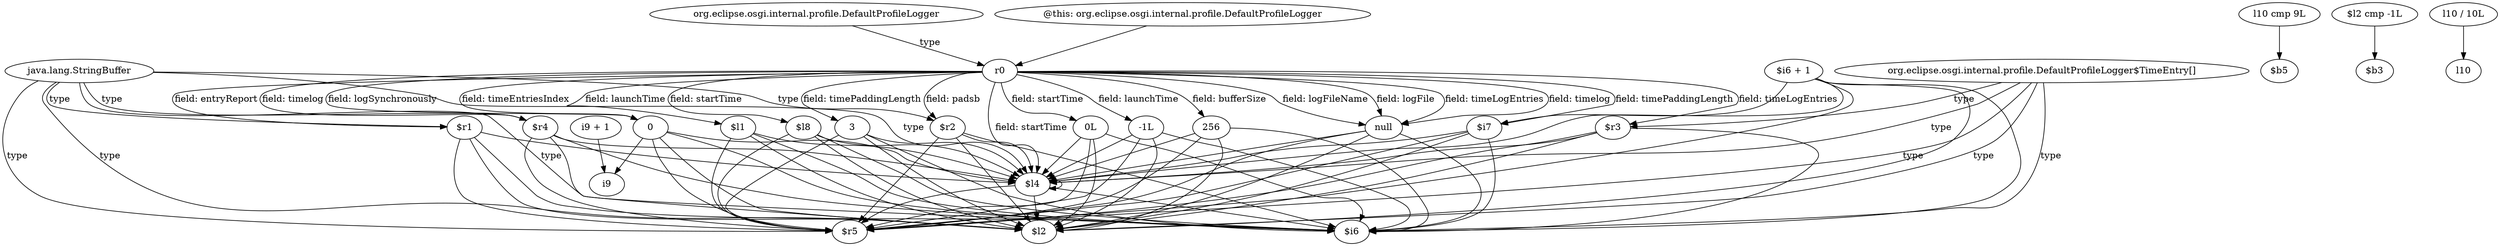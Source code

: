 digraph g {
0[label="null"]
1[label="$r5"]
0->1[label=""]
2[label="$r3"]
2->1[label=""]
3[label="$l2"]
0->3[label=""]
4[label="r0"]
5[label="$l4"]
4->5[label="field: startTime"]
6[label="$r2"]
6->3[label=""]
7[label="$r4"]
7->1[label=""]
8[label="$r1"]
8->1[label=""]
7->3[label=""]
9[label="$i6 + 1"]
9->3[label=""]
10[label="$l1"]
10->3[label=""]
5->5[label=""]
9->1[label=""]
11[label="$l8"]
4->11[label="field: startTime"]
12[label="0"]
12->3[label=""]
13[label="0L"]
13->3[label=""]
14[label="-1L"]
14->3[label=""]
15[label="256"]
15->3[label=""]
16[label="3"]
16->3[label=""]
11->5[label=""]
17[label="org.eclipse.osgi.internal.profile.DefaultProfileLogger"]
17->4[label="type"]
4->16[label="field: timePaddingLength"]
18[label="$i6"]
6->18[label=""]
4->12[label="field: logSynchronously"]
4->13[label="field: startTime"]
4->12[label="field: timeEntriesIndex"]
4->14[label="field: launchTime"]
4->15[label="field: bufferSize"]
19[label="org.eclipse.osgi.internal.profile.DefaultProfileLogger$TimeEntry[]"]
19->3[label="type"]
20[label="$i7"]
4->20[label="field: timePaddingLength"]
10->18[label=""]
20->3[label=""]
16->5[label=""]
20->1[label=""]
21[label="i9 + 1"]
22[label="i9"]
21->22[label=""]
8->3[label=""]
5->1[label=""]
12->1[label=""]
13->1[label=""]
14->1[label=""]
15->1[label=""]
16->1[label=""]
12->5[label=""]
13->5[label=""]
14->5[label=""]
15->5[label=""]
23[label="java.lang.StringBuffer"]
23->5[label="type"]
9->20[label=""]
7->18[label=""]
9->5[label=""]
12->22[label=""]
0->5[label=""]
20->18[label=""]
8->18[label=""]
2->5[label=""]
4->10[label="field: launchTime"]
11->3[label=""]
23->3[label="type"]
16->18[label=""]
4->0[label="field: timeLogEntries"]
4->0[label="field: timelog"]
4->0[label="field: logFileName"]
4->0[label="field: logFile"]
12->18[label=""]
13->18[label=""]
14->18[label=""]
15->18[label=""]
19->18[label="type"]
11->1[label=""]
2->18[label=""]
0->18[label=""]
24[label="l10 cmp 9L"]
25[label="$b5"]
24->25[label=""]
23->1[label="type"]
10->5[label=""]
4->7[label="field: timelog"]
19->2[label="type"]
23->6[label="type"]
5->3[label=""]
7->5[label=""]
4->2[label="field: timeLogEntries"]
23->8[label="type"]
20->5[label=""]
26[label="$l2 cmp -1L"]
27[label="$b3"]
26->27[label=""]
23->18[label="type"]
9->18[label=""]
19->1[label="type"]
28[label="l10 / 10L"]
29[label="l10"]
28->29[label=""]
6->5[label=""]
6->1[label=""]
11->18[label=""]
10->1[label=""]
4->8[label="field: entryReport"]
2->3[label=""]
4->6[label="field: padsb"]
8->5[label=""]
30[label="@this: org.eclipse.osgi.internal.profile.DefaultProfileLogger"]
30->4[label=""]
19->5[label="type"]
23->7[label="type"]
5->18[label=""]
}